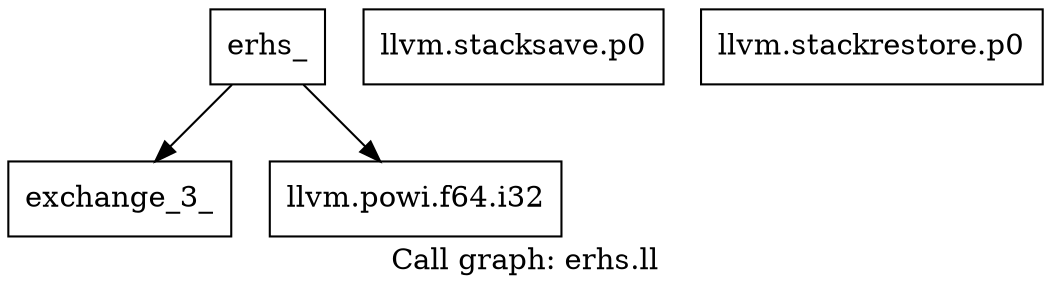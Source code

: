 digraph "Call graph: erhs.ll" {
	label="Call graph: erhs.ll";

	Node0x562546b123f0 [shape=record,label="{erhs_}"];
	Node0x562546b123f0 -> Node0x562546b124a0;
	Node0x562546b123f0 -> Node0x562546b12550;
	Node0x562546b124a0 [shape=record,label="{exchange_3_}"];
	Node0x562546b125d0 [shape=record,label="{llvm.stacksave.p0}"];
	Node0x562546b0cd80 [shape=record,label="{llvm.stackrestore.p0}"];
	Node0x562546b12550 [shape=record,label="{llvm.powi.f64.i32}"];
}
